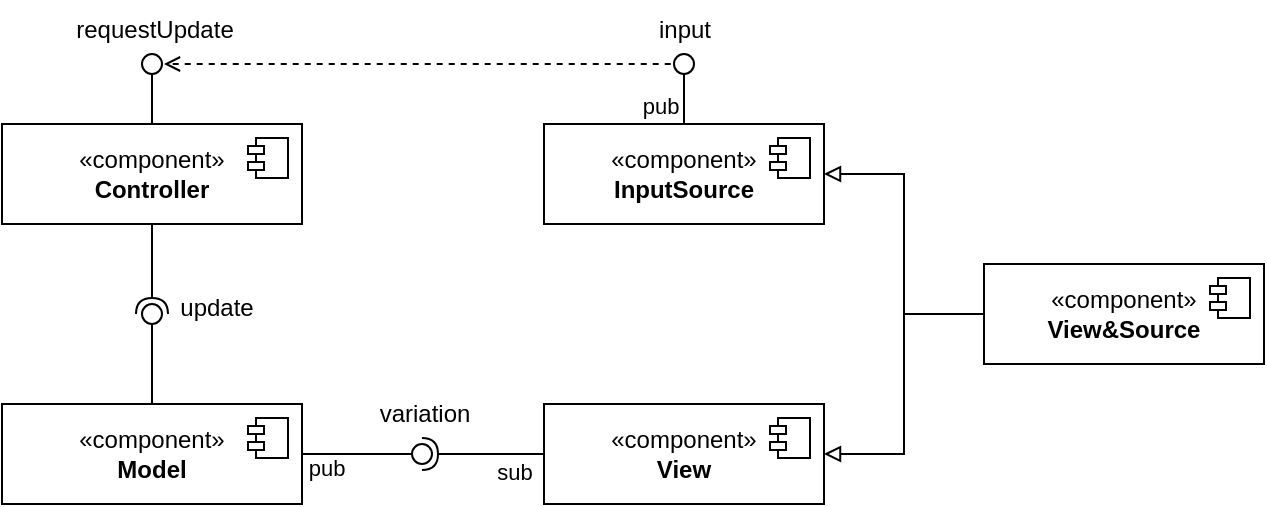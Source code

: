 <mxfile version="22.0.4" type="github" pages="2">
  <diagram name="static-level" id="P7EoQ8eNljt6z3OxzH7S">
    <mxGraphModel dx="847" dy="580" grid="1" gridSize="10" guides="1" tooltips="1" connect="1" arrows="1" fold="1" page="1" pageScale="1" pageWidth="827" pageHeight="1169" math="0" shadow="0">
      <root>
        <mxCell id="0" />
        <mxCell id="1" parent="0" />
        <mxCell id="S_ogEb2tBlZVoQW7KQw1-1" value="«component»&lt;br&gt;&lt;b&gt;Model&lt;/b&gt;" style="html=1;dropTarget=0;whiteSpace=wrap;" parent="1" vertex="1">
          <mxGeometry x="98" y="350" width="150" height="50" as="geometry" />
        </mxCell>
        <mxCell id="S_ogEb2tBlZVoQW7KQw1-2" value="" style="shape=module;jettyWidth=8;jettyHeight=4;" parent="S_ogEb2tBlZVoQW7KQw1-1" vertex="1">
          <mxGeometry x="1" width="20" height="20" relative="1" as="geometry">
            <mxPoint x="-27" y="7" as="offset" />
          </mxGeometry>
        </mxCell>
        <mxCell id="S_ogEb2tBlZVoQW7KQw1-5" value="" style="rounded=0;orthogonalLoop=1;jettySize=auto;html=1;endArrow=oval;endFill=0;sketch=0;sourcePerimeterSpacing=0;targetPerimeterSpacing=0;endSize=10;" parent="1" source="S_ogEb2tBlZVoQW7KQw1-1" target="S_ogEb2tBlZVoQW7KQw1-6" edge="1">
          <mxGeometry relative="1" as="geometry">
            <mxPoint x="158" y="325" as="sourcePoint" />
          </mxGeometry>
        </mxCell>
        <mxCell id="S_ogEb2tBlZVoQW7KQw1-6" value="" style="ellipse;whiteSpace=wrap;html=1;align=center;aspect=fixed;fillColor=none;strokeColor=none;resizable=0;perimeter=centerPerimeter;rotatable=0;allowArrows=0;points=[];outlineConnect=1;" parent="1" vertex="1">
          <mxGeometry x="168" y="300" width="10" height="10" as="geometry" />
        </mxCell>
        <mxCell id="S_ogEb2tBlZVoQW7KQw1-8" value="«component»&lt;br&gt;&lt;b&gt;Controller&lt;/b&gt;" style="html=1;dropTarget=0;whiteSpace=wrap;" parent="1" vertex="1">
          <mxGeometry x="98" y="210" width="150" height="50" as="geometry" />
        </mxCell>
        <mxCell id="S_ogEb2tBlZVoQW7KQw1-9" value="" style="shape=module;jettyWidth=8;jettyHeight=4;" parent="S_ogEb2tBlZVoQW7KQw1-8" vertex="1">
          <mxGeometry x="1" width="20" height="20" relative="1" as="geometry">
            <mxPoint x="-27" y="7" as="offset" />
          </mxGeometry>
        </mxCell>
        <mxCell id="S_ogEb2tBlZVoQW7KQw1-13" value="«component»&lt;br&gt;&lt;b&gt;View&lt;br&gt;&lt;/b&gt;" style="html=1;dropTarget=0;whiteSpace=wrap;" parent="1" vertex="1">
          <mxGeometry x="369" y="350" width="140" height="50" as="geometry" />
        </mxCell>
        <mxCell id="S_ogEb2tBlZVoQW7KQw1-14" value="" style="shape=module;jettyWidth=8;jettyHeight=4;" parent="S_ogEb2tBlZVoQW7KQw1-13" vertex="1">
          <mxGeometry x="1" width="20" height="20" relative="1" as="geometry">
            <mxPoint x="-27" y="7" as="offset" />
          </mxGeometry>
        </mxCell>
        <mxCell id="S_ogEb2tBlZVoQW7KQw1-17" value="«component»&lt;br&gt;&lt;b&gt;InputSource&lt;br&gt;&lt;/b&gt;" style="html=1;dropTarget=0;whiteSpace=wrap;" parent="1" vertex="1">
          <mxGeometry x="369" y="210" width="140" height="50" as="geometry" />
        </mxCell>
        <mxCell id="S_ogEb2tBlZVoQW7KQw1-18" value="" style="shape=module;jettyWidth=8;jettyHeight=4;" parent="S_ogEb2tBlZVoQW7KQw1-17" vertex="1">
          <mxGeometry x="1" width="20" height="20" relative="1" as="geometry">
            <mxPoint x="-27" y="7" as="offset" />
          </mxGeometry>
        </mxCell>
        <mxCell id="S_ogEb2tBlZVoQW7KQw1-20" value="" style="ellipse;whiteSpace=wrap;html=1;align=center;aspect=fixed;fillColor=none;strokeColor=none;resizable=0;perimeter=centerPerimeter;rotatable=0;allowArrows=0;points=[];outlineConnect=1;" parent="1" vertex="1">
          <mxGeometry x="148" y="390" width="10" height="10" as="geometry" />
        </mxCell>
        <mxCell id="S_ogEb2tBlZVoQW7KQw1-24" value="" style="rounded=0;orthogonalLoop=1;jettySize=auto;html=1;endArrow=halfCircle;endFill=0;endSize=6;strokeWidth=1;sketch=0;fontSize=12;entryX=0.967;entryY=0.751;entryDx=0;entryDy=0;entryPerimeter=0;edgeStyle=orthogonalEdgeStyle;" parent="1" source="S_ogEb2tBlZVoQW7KQw1-8" target="S_ogEb2tBlZVoQW7KQw1-6" edge="1">
          <mxGeometry relative="1" as="geometry">
            <mxPoint x="173" y="395" as="sourcePoint" />
          </mxGeometry>
        </mxCell>
        <mxCell id="S_ogEb2tBlZVoQW7KQw1-25" value="" style="ellipse;whiteSpace=wrap;html=1;align=center;aspect=fixed;fillColor=none;strokeColor=none;resizable=0;perimeter=centerPerimeter;rotatable=0;allowArrows=0;points=[];outlineConnect=1;" parent="1" vertex="1">
          <mxGeometry x="148" y="390" width="10" height="10" as="geometry" />
        </mxCell>
        <mxCell id="S_ogEb2tBlZVoQW7KQw1-28" value="" style="ellipse;whiteSpace=wrap;html=1;align=center;aspect=fixed;fillColor=none;strokeColor=none;resizable=0;perimeter=centerPerimeter;rotatable=0;allowArrows=0;points=[];outlineConnect=1;" parent="1" vertex="1">
          <mxGeometry x="308" y="230" width="10" height="10" as="geometry" />
        </mxCell>
        <mxCell id="S_ogEb2tBlZVoQW7KQw1-30" value="" style="rounded=0;orthogonalLoop=1;jettySize=auto;html=1;endArrow=oval;endFill=0;sketch=0;sourcePerimeterSpacing=0;targetPerimeterSpacing=0;endSize=10;exitX=0.5;exitY=0;exitDx=0;exitDy=0;" parent="1" source="S_ogEb2tBlZVoQW7KQw1-8" edge="1">
          <mxGeometry relative="1" as="geometry">
            <mxPoint x="183" y="360" as="sourcePoint" />
            <mxPoint x="173" y="180" as="targetPoint" />
          </mxGeometry>
        </mxCell>
        <mxCell id="S_ogEb2tBlZVoQW7KQw1-31" value="" style="rounded=0;orthogonalLoop=1;jettySize=auto;html=1;endArrow=oval;endFill=0;sketch=0;sourcePerimeterSpacing=0;targetPerimeterSpacing=0;endSize=10;" parent="1" source="S_ogEb2tBlZVoQW7KQw1-1" edge="1">
          <mxGeometry relative="1" as="geometry">
            <mxPoint x="258" y="245" as="sourcePoint" />
            <mxPoint x="308" y="375" as="targetPoint" />
          </mxGeometry>
        </mxCell>
        <mxCell id="S_ogEb2tBlZVoQW7KQw1-38" value="pub" style="edgeLabel;html=1;align=center;verticalAlign=middle;resizable=0;points=[];" parent="S_ogEb2tBlZVoQW7KQw1-31" vertex="1" connectable="0">
          <mxGeometry x="-0.527" y="2" relative="1" as="geometry">
            <mxPoint x="-2" y="9" as="offset" />
          </mxGeometry>
        </mxCell>
        <mxCell id="S_ogEb2tBlZVoQW7KQw1-32" value="" style="rounded=0;orthogonalLoop=1;jettySize=auto;html=1;endArrow=halfCircle;endFill=0;endSize=6;strokeWidth=1;sketch=0;" parent="1" source="S_ogEb2tBlZVoQW7KQw1-13" edge="1">
          <mxGeometry relative="1" as="geometry">
            <mxPoint x="378" y="245" as="sourcePoint" />
            <mxPoint x="308" y="375" as="targetPoint" />
          </mxGeometry>
        </mxCell>
        <mxCell id="S_ogEb2tBlZVoQW7KQw1-39" value="sub" style="edgeLabel;html=1;align=center;verticalAlign=middle;resizable=0;points=[];" parent="S_ogEb2tBlZVoQW7KQw1-32" vertex="1" connectable="0">
          <mxGeometry x="-0.323" y="1" relative="1" as="geometry">
            <mxPoint x="5" y="8" as="offset" />
          </mxGeometry>
        </mxCell>
        <mxCell id="S_ogEb2tBlZVoQW7KQw1-35" value="update" style="text;html=1;align=center;verticalAlign=middle;resizable=0;points=[];autosize=1;strokeColor=none;fillColor=none;" parent="1" vertex="1">
          <mxGeometry x="175" y="287" width="60" height="30" as="geometry" />
        </mxCell>
        <mxCell id="S_ogEb2tBlZVoQW7KQw1-37" value="variation" style="text;html=1;align=center;verticalAlign=middle;resizable=0;points=[];autosize=1;strokeColor=none;fillColor=none;" parent="1" vertex="1">
          <mxGeometry x="274" y="340" width="70" height="30" as="geometry" />
        </mxCell>
        <mxCell id="S_ogEb2tBlZVoQW7KQw1-40" value="requestUpdate" style="text;html=1;align=center;verticalAlign=middle;resizable=0;points=[];autosize=1;strokeColor=none;fillColor=none;" parent="1" vertex="1">
          <mxGeometry x="124" y="148" width="100" height="30" as="geometry" />
        </mxCell>
        <mxCell id="S_ogEb2tBlZVoQW7KQw1-41" value="" style="rounded=0;orthogonalLoop=1;jettySize=auto;html=1;endArrow=oval;endFill=0;sketch=0;sourcePerimeterSpacing=0;targetPerimeterSpacing=0;endSize=10;" parent="1" source="S_ogEb2tBlZVoQW7KQw1-17" edge="1">
          <mxGeometry relative="1" as="geometry">
            <mxPoint x="229" y="245" as="sourcePoint" />
            <mxPoint x="439" y="180" as="targetPoint" />
          </mxGeometry>
        </mxCell>
        <mxCell id="S_ogEb2tBlZVoQW7KQw1-44" value="pub" style="edgeLabel;html=1;align=center;verticalAlign=middle;resizable=0;points=[];" parent="S_ogEb2tBlZVoQW7KQw1-41" vertex="1" connectable="0">
          <mxGeometry x="-0.216" y="1" relative="1" as="geometry">
            <mxPoint x="-11" y="3" as="offset" />
          </mxGeometry>
        </mxCell>
        <mxCell id="S_ogEb2tBlZVoQW7KQw1-43" value="input" style="text;html=1;align=center;verticalAlign=middle;resizable=0;points=[];autosize=1;strokeColor=none;fillColor=none;" parent="1" vertex="1">
          <mxGeometry x="414" y="148" width="50" height="30" as="geometry" />
        </mxCell>
        <mxCell id="uhPFu416ozgRSbIH8Kna-3" style="edgeStyle=orthogonalEdgeStyle;rounded=0;orthogonalLoop=1;jettySize=auto;html=1;entryX=1;entryY=0.5;entryDx=0;entryDy=0;endArrow=block;endFill=0;" edge="1" parent="1" source="uhPFu416ozgRSbIH8Kna-1" target="S_ogEb2tBlZVoQW7KQw1-17">
          <mxGeometry relative="1" as="geometry" />
        </mxCell>
        <mxCell id="uhPFu416ozgRSbIH8Kna-4" style="edgeStyle=orthogonalEdgeStyle;rounded=0;orthogonalLoop=1;jettySize=auto;html=1;entryX=1;entryY=0.5;entryDx=0;entryDy=0;endArrow=block;endFill=0;" edge="1" parent="1" source="uhPFu416ozgRSbIH8Kna-1" target="S_ogEb2tBlZVoQW7KQw1-13">
          <mxGeometry relative="1" as="geometry" />
        </mxCell>
        <mxCell id="uhPFu416ozgRSbIH8Kna-1" value="«component»&lt;br&gt;&lt;b&gt;View&amp;amp;Source&lt;br&gt;&lt;/b&gt;" style="html=1;dropTarget=0;whiteSpace=wrap;" vertex="1" parent="1">
          <mxGeometry x="589" y="280" width="140" height="50" as="geometry" />
        </mxCell>
        <mxCell id="uhPFu416ozgRSbIH8Kna-2" value="" style="shape=module;jettyWidth=8;jettyHeight=4;" vertex="1" parent="uhPFu416ozgRSbIH8Kna-1">
          <mxGeometry x="1" width="20" height="20" relative="1" as="geometry">
            <mxPoint x="-27" y="7" as="offset" />
          </mxGeometry>
        </mxCell>
        <mxCell id="MP2okfcDhNtuuJekcXli-1" value="" style="endArrow=open;html=1;rounded=0;exitX=0.387;exitY=1.067;exitDx=0;exitDy=0;exitPerimeter=0;dashed=1;endFill=0;" edge="1" parent="1">
          <mxGeometry width="50" height="50" relative="1" as="geometry">
            <mxPoint x="432.35" y="180.01" as="sourcePoint" />
            <mxPoint x="179" y="180" as="targetPoint" />
          </mxGeometry>
        </mxCell>
      </root>
    </mxGraphModel>
  </diagram>
  <diagram id="JYXLHDUdq7IBKe46R6ic" name="runtime">
    <mxGraphModel dx="1195" dy="819" grid="1" gridSize="10" guides="1" tooltips="1" connect="1" arrows="1" fold="1" page="1" pageScale="1" pageWidth="827" pageHeight="1169" math="0" shadow="0">
      <root>
        <mxCell id="0" />
        <mxCell id="1" parent="0" />
        <mxCell id="s5vyZjj4dejbHhGZgOC8-17" value="" style="html=1;dropTarget=0;whiteSpace=wrap;" parent="1" vertex="1">
          <mxGeometry x="30" y="60" width="590" height="470" as="geometry" />
        </mxCell>
        <mxCell id="s5vyZjj4dejbHhGZgOC8-18" value="" style="shape=module;jettyWidth=8;jettyHeight=4;" parent="s5vyZjj4dejbHhGZgOC8-17" vertex="1">
          <mxGeometry x="1" width="20" height="20" relative="1" as="geometry">
            <mxPoint x="-27" y="7" as="offset" />
          </mxGeometry>
        </mxCell>
        <mxCell id="3mWTnMRu8fx2K9itCOpO-1" value="«component»&lt;br&gt;&lt;b&gt;Model&lt;/b&gt;" style="html=1;dropTarget=0;whiteSpace=wrap;" parent="1" vertex="1">
          <mxGeometry x="60" y="392" width="150" height="50" as="geometry" />
        </mxCell>
        <mxCell id="3mWTnMRu8fx2K9itCOpO-2" value="" style="shape=module;jettyWidth=8;jettyHeight=4;" parent="3mWTnMRu8fx2K9itCOpO-1" vertex="1">
          <mxGeometry x="1" width="20" height="20" relative="1" as="geometry">
            <mxPoint x="-27" y="7" as="offset" />
          </mxGeometry>
        </mxCell>
        <mxCell id="3mWTnMRu8fx2K9itCOpO-3" value="" style="rounded=0;orthogonalLoop=1;jettySize=auto;html=1;endArrow=oval;endFill=0;sketch=0;sourcePerimeterSpacing=0;targetPerimeterSpacing=0;endSize=10;" parent="1" source="3mWTnMRu8fx2K9itCOpO-1" target="3mWTnMRu8fx2K9itCOpO-4" edge="1">
          <mxGeometry relative="1" as="geometry">
            <mxPoint x="120" y="367" as="sourcePoint" />
          </mxGeometry>
        </mxCell>
        <mxCell id="3mWTnMRu8fx2K9itCOpO-4" value="" style="ellipse;whiteSpace=wrap;html=1;align=center;aspect=fixed;fillColor=none;strokeColor=none;resizable=0;perimeter=centerPerimeter;rotatable=0;allowArrows=0;points=[];outlineConnect=1;" parent="1" vertex="1">
          <mxGeometry x="130" y="315" width="10" height="10" as="geometry" />
        </mxCell>
        <mxCell id="s5vyZjj4dejbHhGZgOC8-13" style="edgeStyle=orthogonalEdgeStyle;rounded=0;orthogonalLoop=1;jettySize=auto;html=1;endArrow=none;endFill=0;" parent="1" source="3mWTnMRu8fx2K9itCOpO-5" target="s5vyZjj4dejbHhGZgOC8-12" edge="1">
          <mxGeometry relative="1" as="geometry" />
        </mxCell>
        <mxCell id="3mWTnMRu8fx2K9itCOpO-5" value="«component»&lt;br&gt;&lt;b&gt;Controller&lt;/b&gt;" style="html=1;dropTarget=0;whiteSpace=wrap;" parent="1" vertex="1">
          <mxGeometry x="60" y="190" width="150" height="50" as="geometry" />
        </mxCell>
        <mxCell id="3mWTnMRu8fx2K9itCOpO-6" value="" style="shape=module;jettyWidth=8;jettyHeight=4;" parent="3mWTnMRu8fx2K9itCOpO-5" vertex="1">
          <mxGeometry x="1" width="20" height="20" relative="1" as="geometry">
            <mxPoint x="-27" y="7" as="offset" />
          </mxGeometry>
        </mxCell>
        <mxCell id="3mWTnMRu8fx2K9itCOpO-7" value="«component»&lt;br&gt;&lt;b&gt;SwingView:View&lt;br&gt;&lt;/b&gt;" style="html=1;dropTarget=0;whiteSpace=wrap;" parent="1" vertex="1">
          <mxGeometry x="360" y="470" width="140" height="50" as="geometry" />
        </mxCell>
        <mxCell id="3mWTnMRu8fx2K9itCOpO-8" value="" style="shape=module;jettyWidth=8;jettyHeight=4;" parent="3mWTnMRu8fx2K9itCOpO-7" vertex="1">
          <mxGeometry x="1" width="20" height="20" relative="1" as="geometry">
            <mxPoint x="-27" y="7" as="offset" />
          </mxGeometry>
        </mxCell>
        <mxCell id="3mWTnMRu8fx2K9itCOpO-11" value="" style="ellipse;whiteSpace=wrap;html=1;align=center;aspect=fixed;fillColor=none;strokeColor=none;resizable=0;perimeter=centerPerimeter;rotatable=0;allowArrows=0;points=[];outlineConnect=1;" parent="1" vertex="1">
          <mxGeometry x="110" y="432" width="10" height="10" as="geometry" />
        </mxCell>
        <mxCell id="3mWTnMRu8fx2K9itCOpO-12" value="" style="rounded=0;orthogonalLoop=1;jettySize=auto;html=1;endArrow=halfCircle;endFill=0;endSize=6;strokeWidth=1;sketch=0;fontSize=12;entryX=0.967;entryY=0.751;entryDx=0;entryDy=0;entryPerimeter=0;edgeStyle=orthogonalEdgeStyle;" parent="1" source="3mWTnMRu8fx2K9itCOpO-5" target="3mWTnMRu8fx2K9itCOpO-4" edge="1">
          <mxGeometry relative="1" as="geometry">
            <mxPoint x="135" y="437" as="sourcePoint" />
          </mxGeometry>
        </mxCell>
        <mxCell id="3mWTnMRu8fx2K9itCOpO-13" value="" style="ellipse;whiteSpace=wrap;html=1;align=center;aspect=fixed;fillColor=none;strokeColor=none;resizable=0;perimeter=centerPerimeter;rotatable=0;allowArrows=0;points=[];outlineConnect=1;" parent="1" vertex="1">
          <mxGeometry x="110" y="432" width="10" height="10" as="geometry" />
        </mxCell>
        <mxCell id="3mWTnMRu8fx2K9itCOpO-20" value="update" style="text;html=1;align=center;verticalAlign=middle;resizable=0;points=[];autosize=1;strokeColor=none;fillColor=none;" parent="1" vertex="1">
          <mxGeometry x="137" y="302" width="60" height="30" as="geometry" />
        </mxCell>
        <mxCell id="3mWTnMRu8fx2K9itCOpO-21" value="variation" style="text;html=1;align=center;verticalAlign=middle;resizable=0;points=[];autosize=1;strokeColor=none;fillColor=none;" parent="1" vertex="1">
          <mxGeometry x="236" y="385" width="70" height="30" as="geometry" />
        </mxCell>
        <mxCell id="3mWTnMRu8fx2K9itCOpO-22" value="requestUpdate" style="text;html=1;align=center;verticalAlign=middle;resizable=0;points=[];autosize=1;strokeColor=none;fillColor=none;" parent="1" vertex="1">
          <mxGeometry x="206" y="181" width="100" height="30" as="geometry" />
        </mxCell>
        <mxCell id="s5vyZjj4dejbHhGZgOC8-26" style="edgeStyle=orthogonalEdgeStyle;rounded=0;orthogonalLoop=1;jettySize=auto;html=1;endArrow=none;endFill=0;" parent="1" source="3mWTnMRu8fx2K9itCOpO-26" target="s5vyZjj4dejbHhGZgOC8-19" edge="1">
          <mxGeometry relative="1" as="geometry" />
        </mxCell>
        <mxCell id="3mWTnMRu8fx2K9itCOpO-26" value="«component»&lt;br&gt;&lt;b&gt;SSeView:View&lt;br&gt;&lt;/b&gt;" style="html=1;dropTarget=0;whiteSpace=wrap;" parent="1" vertex="1">
          <mxGeometry x="360" y="390" width="140" height="50" as="geometry" />
        </mxCell>
        <mxCell id="3mWTnMRu8fx2K9itCOpO-27" value="" style="shape=module;jettyWidth=8;jettyHeight=4;" parent="3mWTnMRu8fx2K9itCOpO-26" vertex="1">
          <mxGeometry x="1" width="20" height="20" relative="1" as="geometry">
            <mxPoint x="-27" y="7" as="offset" />
          </mxGeometry>
        </mxCell>
        <mxCell id="s5vyZjj4dejbHhGZgOC8-22" style="edgeStyle=orthogonalEdgeStyle;rounded=0;orthogonalLoop=1;jettySize=auto;html=1;endArrow=none;endFill=0;" parent="1" source="3mWTnMRu8fx2K9itCOpO-28" target="s5vyZjj4dejbHhGZgOC8-20" edge="1">
          <mxGeometry relative="1" as="geometry" />
        </mxCell>
        <mxCell id="3mWTnMRu8fx2K9itCOpO-28" value="«component»&lt;br&gt;&lt;b&gt;WSViewSource:View&amp;amp;Source&lt;br&gt;&lt;/b&gt;" style="html=1;dropTarget=0;whiteSpace=wrap;" parent="1" vertex="1">
          <mxGeometry x="360" y="302" width="190" height="50" as="geometry" />
        </mxCell>
        <mxCell id="3mWTnMRu8fx2K9itCOpO-29" value="" style="shape=module;jettyWidth=8;jettyHeight=4;" parent="3mWTnMRu8fx2K9itCOpO-28" vertex="1">
          <mxGeometry x="1" width="20" height="20" relative="1" as="geometry">
            <mxPoint x="-27" y="7" as="offset" />
          </mxGeometry>
        </mxCell>
        <mxCell id="3mWTnMRu8fx2K9itCOpO-35" value="" style="ellipse;whiteSpace=wrap;html=1;align=center;aspect=fixed;fillColor=none;strokeColor=none;resizable=0;perimeter=centerPerimeter;rotatable=0;allowArrows=0;points=[];outlineConnect=1;" parent="1" vertex="1">
          <mxGeometry x="340" y="470" width="10" height="10" as="geometry" />
        </mxCell>
        <mxCell id="3mWTnMRu8fx2K9itCOpO-41" value="" style="ellipse;whiteSpace=wrap;html=1;align=center;aspect=fixed;fillColor=none;strokeColor=none;resizable=0;perimeter=centerPerimeter;rotatable=0;allowArrows=0;points=[];outlineConnect=1;" parent="1" vertex="1">
          <mxGeometry x="355" y="400" width="10" height="10" as="geometry" />
        </mxCell>
        <mxCell id="3mWTnMRu8fx2K9itCOpO-43" value="" style="rounded=0;orthogonalLoop=1;jettySize=auto;html=1;endArrow=halfCircle;endFill=0;endSize=6;strokeWidth=1;sketch=0;edgeStyle=orthogonalEdgeStyle;" parent="1" source="3mWTnMRu8fx2K9itCOpO-7" edge="1">
          <mxGeometry relative="1" as="geometry">
            <mxPoint x="380" y="405" as="sourcePoint" />
            <mxPoint x="269" y="417" as="targetPoint" />
            <Array as="points">
              <mxPoint x="310" y="500" />
              <mxPoint x="310" y="417" />
            </Array>
          </mxGeometry>
        </mxCell>
        <mxCell id="3mWTnMRu8fx2K9itCOpO-49" value="" style="rounded=0;orthogonalLoop=1;jettySize=auto;html=1;endArrow=halfCircle;endFill=0;endSize=6;strokeWidth=1;sketch=0;fontSize=12;entryX=0.01;entryY=0.481;entryDx=0;entryDy=0;entryPerimeter=0;edgeStyle=orthogonalEdgeStyle;" parent="1" source="3mWTnMRu8fx2K9itCOpO-26" edge="1">
          <mxGeometry relative="1" as="geometry">
            <mxPoint x="365" y="405" as="sourcePoint" />
            <mxPoint x="269" y="417" as="targetPoint" />
            <Array as="points">
              <mxPoint x="330" y="417" />
              <mxPoint x="330" y="417" />
            </Array>
          </mxGeometry>
        </mxCell>
        <mxCell id="3mWTnMRu8fx2K9itCOpO-51" value="" style="rounded=0;orthogonalLoop=1;jettySize=auto;html=1;endArrow=halfCircle;endFill=0;endSize=6;strokeWidth=1;sketch=0;fontSize=12;entryX=0.772;entryY=0.339;entryDx=0;entryDy=0;entryPerimeter=0;edgeStyle=orthogonalEdgeStyle;" parent="1" source="3mWTnMRu8fx2K9itCOpO-28" edge="1">
          <mxGeometry relative="1" as="geometry">
            <mxPoint x="365" y="405" as="sourcePoint" />
            <mxPoint x="269" y="417" as="targetPoint" />
            <Array as="points">
              <mxPoint x="310" y="340" />
              <mxPoint x="310" y="417" />
            </Array>
          </mxGeometry>
        </mxCell>
        <mxCell id="3mWTnMRu8fx2K9itCOpO-52" value="" style="ellipse;whiteSpace=wrap;html=1;align=center;aspect=fixed;fillColor=none;strokeColor=none;resizable=0;perimeter=centerPerimeter;rotatable=0;allowArrows=0;points=[];outlineConnect=1;" parent="1" vertex="1">
          <mxGeometry x="340" y="400" width="10" height="10" as="geometry" />
        </mxCell>
        <mxCell id="3mWTnMRu8fx2K9itCOpO-54" value="" style="rounded=0;orthogonalLoop=1;jettySize=auto;html=1;endArrow=oval;endFill=0;sketch=0;sourcePerimeterSpacing=0;targetPerimeterSpacing=0;endSize=10;" parent="1" source="3mWTnMRu8fx2K9itCOpO-1" target="3mWTnMRu8fx2K9itCOpO-55" edge="1">
          <mxGeometry relative="1" as="geometry">
            <mxPoint x="220" y="415" as="sourcePoint" />
          </mxGeometry>
        </mxCell>
        <mxCell id="3mWTnMRu8fx2K9itCOpO-55" value="" style="ellipse;whiteSpace=wrap;html=1;align=center;aspect=fixed;fillColor=none;strokeColor=none;resizable=0;perimeter=centerPerimeter;rotatable=0;allowArrows=0;points=[];outlineConnect=1;" parent="1" vertex="1">
          <mxGeometry x="264" y="412" width="10" height="10" as="geometry" />
        </mxCell>
        <mxCell id="ku0C7TRnc5U9tFHMm6O9-1" value="pub" style="edgeLabel;html=1;align=center;verticalAlign=middle;resizable=0;points=[];" parent="1" vertex="1" connectable="0">
          <mxGeometry x="220.003" y="425.0" as="geometry" />
        </mxCell>
        <mxCell id="ku0C7TRnc5U9tFHMm6O9-2" value="sub" style="edgeLabel;html=1;align=center;verticalAlign=middle;resizable=0;points=[];" parent="1" vertex="1" connectable="0">
          <mxGeometry x="319.995" y="409" as="geometry" />
        </mxCell>
        <mxCell id="s5vyZjj4dejbHhGZgOC8-25" style="edgeStyle=orthogonalEdgeStyle;rounded=0;orthogonalLoop=1;jettySize=auto;html=1;endArrow=none;endFill=0;" parent="1" source="s5vyZjj4dejbHhGZgOC8-6" target="s5vyZjj4dejbHhGZgOC8-21" edge="1">
          <mxGeometry relative="1" as="geometry" />
        </mxCell>
        <mxCell id="s5vyZjj4dejbHhGZgOC8-6" value="«component»&lt;br&gt;&lt;b&gt;REstSource:InputSource&lt;br&gt;&lt;/b&gt;" style="html=1;dropTarget=0;whiteSpace=wrap;" parent="1" vertex="1">
          <mxGeometry x="360" y="190" width="190" height="50" as="geometry" />
        </mxCell>
        <mxCell id="s5vyZjj4dejbHhGZgOC8-7" value="" style="shape=module;jettyWidth=8;jettyHeight=4;" parent="s5vyZjj4dejbHhGZgOC8-6" vertex="1">
          <mxGeometry x="1" width="20" height="20" relative="1" as="geometry">
            <mxPoint x="-27" y="7" as="offset" />
          </mxGeometry>
        </mxCell>
        <mxCell id="s5vyZjj4dejbHhGZgOC8-8" value="«component»&lt;br&gt;&lt;b&gt;InputUISource:InputSource&lt;br&gt;&lt;/b&gt;" style="html=1;dropTarget=0;whiteSpace=wrap;" parent="1" vertex="1">
          <mxGeometry x="360" y="100" width="190" height="50" as="geometry" />
        </mxCell>
        <mxCell id="s5vyZjj4dejbHhGZgOC8-9" value="" style="shape=module;jettyWidth=8;jettyHeight=4;" parent="s5vyZjj4dejbHhGZgOC8-8" vertex="1">
          <mxGeometry x="1" width="20" height="20" relative="1" as="geometry">
            <mxPoint x="-27" y="7" as="offset" />
          </mxGeometry>
        </mxCell>
        <mxCell id="s5vyZjj4dejbHhGZgOC8-12" value="" style="ellipse;whiteSpace=wrap;html=1;aspect=fixed;" parent="1" vertex="1">
          <mxGeometry x="264" y="211" width="8" height="8" as="geometry" />
        </mxCell>
        <mxCell id="s5vyZjj4dejbHhGZgOC8-19" value="" style="rounded=0;whiteSpace=wrap;html=1;" parent="1" vertex="1">
          <mxGeometry x="610" y="405" width="20" height="20" as="geometry" />
        </mxCell>
        <mxCell id="s5vyZjj4dejbHhGZgOC8-20" value="" style="rounded=0;whiteSpace=wrap;html=1;" parent="1" vertex="1">
          <mxGeometry x="610" y="317" width="20" height="20" as="geometry" />
        </mxCell>
        <mxCell id="s5vyZjj4dejbHhGZgOC8-21" value="" style="rounded=0;whiteSpace=wrap;html=1;" parent="1" vertex="1">
          <mxGeometry x="610" y="205" width="20" height="20" as="geometry" />
        </mxCell>
        <mxCell id="s5vyZjj4dejbHhGZgOC8-23" value="«component»" style="text;html=1;align=center;verticalAlign=middle;resizable=0;points=[];autosize=1;strokeColor=none;fillColor=none;fontStyle=0" parent="1" vertex="1">
          <mxGeometry x="45" y="70" width="100" height="30" as="geometry" />
        </mxCell>
        <mxCell id="s5vyZjj4dejbHhGZgOC8-24" value="JVMProcess" style="text;html=1;align=center;verticalAlign=middle;resizable=0;points=[];autosize=1;strokeColor=none;fillColor=none;fontStyle=1" parent="1" vertex="1">
          <mxGeometry x="50" y="84" width="90" height="30" as="geometry" />
        </mxCell>
        <mxCell id="s5vyZjj4dejbHhGZgOC8-30" value="" style="rounded=0;orthogonalLoop=1;jettySize=auto;html=1;endArrow=halfCircle;endFill=0;endSize=6;strokeWidth=1;sketch=0;" parent="1" source="s5vyZjj4dejbHhGZgOC8-34" target="s5vyZjj4dejbHhGZgOC8-32" edge="1">
          <mxGeometry relative="1" as="geometry">
            <mxPoint x="770" y="215" as="sourcePoint" />
          </mxGeometry>
        </mxCell>
        <mxCell id="s5vyZjj4dejbHhGZgOC8-31" value="" style="rounded=0;orthogonalLoop=1;jettySize=auto;html=1;endArrow=oval;endFill=0;sketch=0;sourcePerimeterSpacing=0;targetPerimeterSpacing=0;endSize=10;" parent="1" source="s5vyZjj4dejbHhGZgOC8-21" target="s5vyZjj4dejbHhGZgOC8-32" edge="1">
          <mxGeometry relative="1" as="geometry">
            <mxPoint x="700" y="185" as="sourcePoint" />
          </mxGeometry>
        </mxCell>
        <mxCell id="s5vyZjj4dejbHhGZgOC8-32" value="" style="ellipse;whiteSpace=wrap;html=1;align=center;aspect=fixed;fillColor=none;strokeColor=none;resizable=0;perimeter=centerPerimeter;rotatable=0;allowArrows=0;points=[];outlineConnect=1;" parent="1" vertex="1">
          <mxGeometry x="700" y="210" width="10" height="10" as="geometry" />
        </mxCell>
        <mxCell id="s5vyZjj4dejbHhGZgOC8-34" value="«component»&lt;br&gt;&lt;b&gt;:HTTPClient&lt;/b&gt;" style="html=1;dropTarget=0;whiteSpace=wrap;" parent="1" vertex="1">
          <mxGeometry x="780" y="185" width="140" height="60" as="geometry" />
        </mxCell>
        <mxCell id="s5vyZjj4dejbHhGZgOC8-35" value="" style="shape=module;jettyWidth=8;jettyHeight=4;" parent="s5vyZjj4dejbHhGZgOC8-34" vertex="1">
          <mxGeometry x="1" width="20" height="20" relative="1" as="geometry">
            <mxPoint x="-27" y="7" as="offset" />
          </mxGeometry>
        </mxCell>
        <mxCell id="s5vyZjj4dejbHhGZgOC8-36" value="«component»&lt;br&gt;&lt;b&gt;:Browser&lt;/b&gt;" style="html=1;dropTarget=0;whiteSpace=wrap;" parent="1" vertex="1">
          <mxGeometry x="780" y="297" width="140" height="60" as="geometry" />
        </mxCell>
        <mxCell id="s5vyZjj4dejbHhGZgOC8-37" value="" style="shape=module;jettyWidth=8;jettyHeight=4;" parent="s5vyZjj4dejbHhGZgOC8-36" vertex="1">
          <mxGeometry x="1" width="20" height="20" relative="1" as="geometry">
            <mxPoint x="-27" y="7" as="offset" />
          </mxGeometry>
        </mxCell>
        <mxCell id="s5vyZjj4dejbHhGZgOC8-38" value="«component»&lt;br&gt;&lt;b&gt;:Browser&lt;/b&gt;" style="html=1;dropTarget=0;whiteSpace=wrap;" parent="1" vertex="1">
          <mxGeometry x="780" y="385" width="140" height="60" as="geometry" />
        </mxCell>
        <mxCell id="s5vyZjj4dejbHhGZgOC8-39" value="" style="shape=module;jettyWidth=8;jettyHeight=4;" parent="s5vyZjj4dejbHhGZgOC8-38" vertex="1">
          <mxGeometry x="1" width="20" height="20" relative="1" as="geometry">
            <mxPoint x="-27" y="7" as="offset" />
          </mxGeometry>
        </mxCell>
        <mxCell id="s5vyZjj4dejbHhGZgOC8-40" value="" style="rounded=0;orthogonalLoop=1;jettySize=auto;html=1;endArrow=halfCircle;endFill=0;endSize=6;strokeWidth=1;sketch=0;" parent="1" source="s5vyZjj4dejbHhGZgOC8-36" target="s5vyZjj4dejbHhGZgOC8-42" edge="1">
          <mxGeometry relative="1" as="geometry">
            <mxPoint x="760" y="225" as="sourcePoint" />
          </mxGeometry>
        </mxCell>
        <mxCell id="s5vyZjj4dejbHhGZgOC8-41" value="" style="rounded=0;orthogonalLoop=1;jettySize=auto;html=1;endArrow=oval;endFill=0;sketch=0;sourcePerimeterSpacing=0;targetPerimeterSpacing=0;endSize=10;" parent="1" source="s5vyZjj4dejbHhGZgOC8-20" target="s5vyZjj4dejbHhGZgOC8-42" edge="1">
          <mxGeometry relative="1" as="geometry">
            <mxPoint x="640" y="225" as="sourcePoint" />
          </mxGeometry>
        </mxCell>
        <mxCell id="s5vyZjj4dejbHhGZgOC8-42" value="" style="ellipse;whiteSpace=wrap;html=1;align=center;aspect=fixed;fillColor=none;strokeColor=none;resizable=0;perimeter=centerPerimeter;rotatable=0;allowArrows=0;points=[];outlineConnect=1;" parent="1" vertex="1">
          <mxGeometry x="700" y="322" width="10" height="10" as="geometry" />
        </mxCell>
        <mxCell id="s5vyZjj4dejbHhGZgOC8-43" value="" style="rounded=0;orthogonalLoop=1;jettySize=auto;html=1;endArrow=halfCircle;endFill=0;endSize=6;strokeWidth=1;sketch=0;" parent="1" source="s5vyZjj4dejbHhGZgOC8-38" target="s5vyZjj4dejbHhGZgOC8-45" edge="1">
          <mxGeometry relative="1" as="geometry">
            <mxPoint x="760" y="337" as="sourcePoint" />
          </mxGeometry>
        </mxCell>
        <mxCell id="s5vyZjj4dejbHhGZgOC8-44" value="" style="rounded=0;orthogonalLoop=1;jettySize=auto;html=1;endArrow=oval;endFill=0;sketch=0;sourcePerimeterSpacing=0;targetPerimeterSpacing=0;endSize=10;" parent="1" source="s5vyZjj4dejbHhGZgOC8-19" target="s5vyZjj4dejbHhGZgOC8-45" edge="1">
          <mxGeometry relative="1" as="geometry">
            <mxPoint x="640" y="337" as="sourcePoint" />
          </mxGeometry>
        </mxCell>
        <mxCell id="s5vyZjj4dejbHhGZgOC8-45" value="" style="ellipse;whiteSpace=wrap;html=1;align=center;aspect=fixed;fillColor=none;strokeColor=none;resizable=0;perimeter=centerPerimeter;rotatable=0;allowArrows=0;points=[];outlineConnect=1;" parent="1" vertex="1">
          <mxGeometry x="700" y="410" width="10" height="10" as="geometry" />
        </mxCell>
        <mxCell id="s5vyZjj4dejbHhGZgOC8-46" value="WebSocket" style="text;html=1;align=center;verticalAlign=middle;resizable=0;points=[];autosize=1;strokeColor=none;fillColor=none;" parent="1" vertex="1">
          <mxGeometry x="665" y="290" width="80" height="30" as="geometry" />
        </mxCell>
        <mxCell id="s5vyZjj4dejbHhGZgOC8-47" value="Server-Sent Event" style="text;html=1;align=center;verticalAlign=middle;resizable=0;points=[];autosize=1;strokeColor=none;fillColor=none;" parent="1" vertex="1">
          <mxGeometry x="645" y="379" width="120" height="30" as="geometry" />
        </mxCell>
        <mxCell id="s5vyZjj4dejbHhGZgOC8-48" value="HTTP" style="text;html=1;align=center;verticalAlign=middle;resizable=0;points=[];autosize=1;strokeColor=none;fillColor=none;" parent="1" vertex="1">
          <mxGeometry x="682" y="181" width="50" height="30" as="geometry" />
        </mxCell>
        <mxCell id="Aj4jeo2k6yN4NS-9MUl3-2" value="" style="rounded=0;orthogonalLoop=1;jettySize=auto;html=1;endArrow=oval;endFill=0;sketch=0;sourcePerimeterSpacing=0;targetPerimeterSpacing=0;endSize=10;" edge="1" parent="1">
          <mxGeometry relative="1" as="geometry">
            <mxPoint x="360" y="317" as="sourcePoint" />
            <mxPoint x="340" y="317" as="targetPoint" />
          </mxGeometry>
        </mxCell>
        <mxCell id="Aj4jeo2k6yN4NS-9MUl3-3" value="" style="ellipse;whiteSpace=wrap;html=1;align=center;aspect=fixed;fillColor=none;strokeColor=none;resizable=0;perimeter=centerPerimeter;rotatable=0;allowArrows=0;points=[];outlineConnect=1;" vertex="1" parent="1">
          <mxGeometry x="330" y="312" width="10" height="10" as="geometry" />
        </mxCell>
        <mxCell id="Aj4jeo2k6yN4NS-9MUl3-4" value="" style="rounded=0;orthogonalLoop=1;jettySize=auto;html=1;endArrow=oval;endFill=0;sketch=0;sourcePerimeterSpacing=0;targetPerimeterSpacing=0;endSize=10;" edge="1" parent="1">
          <mxGeometry relative="1" as="geometry">
            <mxPoint x="360" y="215" as="sourcePoint" />
            <mxPoint x="340" y="215" as="targetPoint" />
          </mxGeometry>
        </mxCell>
        <mxCell id="Aj4jeo2k6yN4NS-9MUl3-5" value="" style="ellipse;whiteSpace=wrap;html=1;align=center;aspect=fixed;fillColor=none;strokeColor=none;resizable=0;perimeter=centerPerimeter;rotatable=0;allowArrows=0;points=[];outlineConnect=1;" vertex="1" parent="1">
          <mxGeometry x="330" y="210" width="10" height="10" as="geometry" />
        </mxCell>
        <mxCell id="Aj4jeo2k6yN4NS-9MUl3-6" value="" style="rounded=0;orthogonalLoop=1;jettySize=auto;html=1;endArrow=oval;endFill=0;sketch=0;sourcePerimeterSpacing=0;targetPerimeterSpacing=0;endSize=10;" edge="1" parent="1">
          <mxGeometry relative="1" as="geometry">
            <mxPoint x="360" y="125" as="sourcePoint" />
            <mxPoint x="340" y="125" as="targetPoint" />
          </mxGeometry>
        </mxCell>
        <mxCell id="Aj4jeo2k6yN4NS-9MUl3-7" value="" style="ellipse;whiteSpace=wrap;html=1;align=center;aspect=fixed;fillColor=none;strokeColor=none;resizable=0;perimeter=centerPerimeter;rotatable=0;allowArrows=0;points=[];outlineConnect=1;" vertex="1" parent="1">
          <mxGeometry x="330" y="120" width="10" height="10" as="geometry" />
        </mxCell>
        <mxCell id="Aj4jeo2k6yN4NS-9MUl3-8" value="" style="endArrow=classic;html=1;rounded=0;entryX=1;entryY=0.5;entryDx=0;entryDy=0;edgeStyle=orthogonalEdgeStyle;dashed=1;" edge="1" parent="1" source="Aj4jeo2k6yN4NS-9MUl3-3" target="s5vyZjj4dejbHhGZgOC8-12">
          <mxGeometry width="50" height="50" relative="1" as="geometry">
            <mxPoint x="340" y="320" as="sourcePoint" />
            <mxPoint x="420" y="260" as="targetPoint" />
          </mxGeometry>
        </mxCell>
        <mxCell id="Aj4jeo2k6yN4NS-9MUl3-11" value="" style="endArrow=classic;html=1;rounded=0;entryX=1;entryY=0.5;entryDx=0;entryDy=0;exitX=0.05;exitY=1.023;exitDx=0;exitDy=0;exitPerimeter=0;dashed=1;" edge="1" parent="1" source="Aj4jeo2k6yN4NS-9MUl3-5" target="s5vyZjj4dejbHhGZgOC8-12">
          <mxGeometry width="50" height="50" relative="1" as="geometry">
            <mxPoint x="340" y="215" as="sourcePoint" />
            <mxPoint x="320" y="160" as="targetPoint" />
          </mxGeometry>
        </mxCell>
        <mxCell id="Aj4jeo2k6yN4NS-9MUl3-12" value="" style="endArrow=classic;html=1;rounded=0;entryX=1;entryY=0.5;entryDx=0;entryDy=0;edgeStyle=orthogonalEdgeStyle;dashed=1;" edge="1" parent="1" source="Aj4jeo2k6yN4NS-9MUl3-7" target="s5vyZjj4dejbHhGZgOC8-12">
          <mxGeometry width="50" height="50" relative="1" as="geometry">
            <mxPoint x="320" y="130" as="sourcePoint" />
            <mxPoint x="320" y="160" as="targetPoint" />
          </mxGeometry>
        </mxCell>
      </root>
    </mxGraphModel>
  </diagram>
</mxfile>
